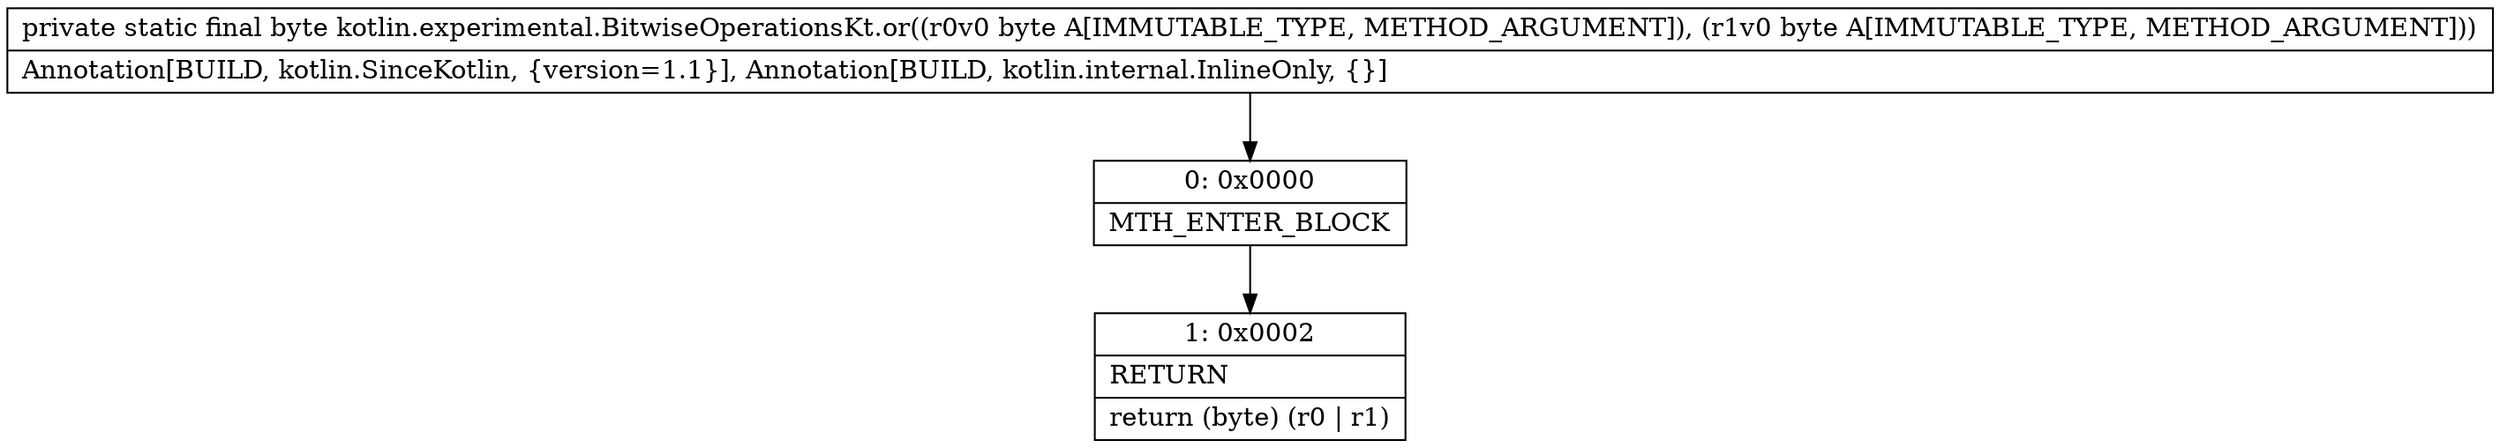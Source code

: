 digraph "CFG forkotlin.experimental.BitwiseOperationsKt.or(BB)B" {
Node_0 [shape=record,label="{0\:\ 0x0000|MTH_ENTER_BLOCK\l}"];
Node_1 [shape=record,label="{1\:\ 0x0002|RETURN\l|return (byte) (r0 \| r1)\l}"];
MethodNode[shape=record,label="{private static final byte kotlin.experimental.BitwiseOperationsKt.or((r0v0 byte A[IMMUTABLE_TYPE, METHOD_ARGUMENT]), (r1v0 byte A[IMMUTABLE_TYPE, METHOD_ARGUMENT]))  | Annotation[BUILD, kotlin.SinceKotlin, \{version=1.1\}], Annotation[BUILD, kotlin.internal.InlineOnly, \{\}]\l}"];
MethodNode -> Node_0;
Node_0 -> Node_1;
}

